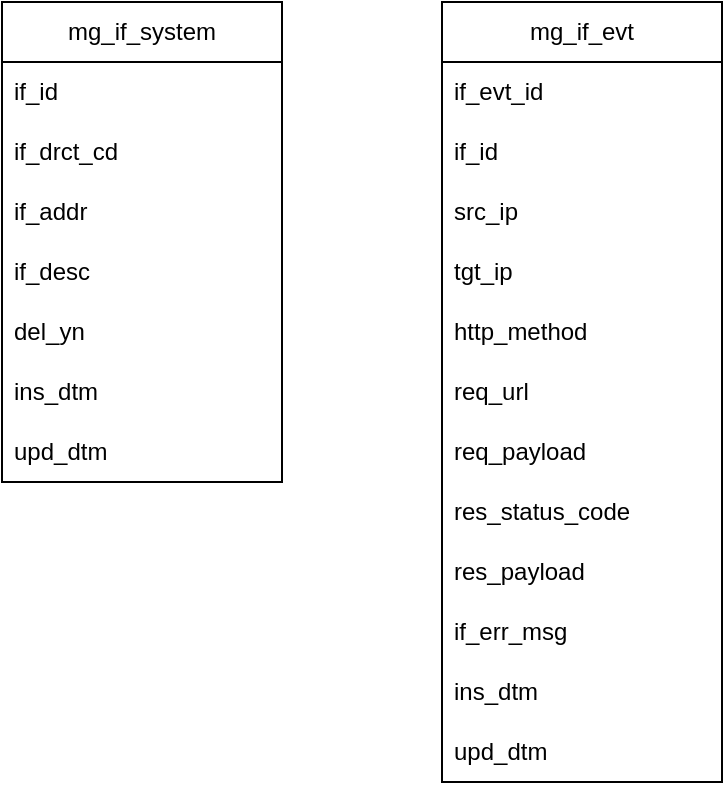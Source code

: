 <mxfile version="21.6.2" type="github">
  <diagram name="Page-1" id="6133507b-19e7-1e82-6fc7-422aa6c4b21f">
    <mxGraphModel dx="712" dy="778" grid="1" gridSize="10" guides="1" tooltips="1" connect="1" arrows="1" fold="1" page="1" pageScale="1" pageWidth="1100" pageHeight="850" background="none" math="0" shadow="0">
      <root>
        <mxCell id="0" />
        <mxCell id="1" parent="0" />
        <mxCell id="Y3rEMBZDwarMX-sW32Wk-1" value="mg_if_system" style="swimlane;fontStyle=0;childLayout=stackLayout;horizontal=1;startSize=30;horizontalStack=0;resizeParent=1;resizeParentMax=0;resizeLast=0;collapsible=1;marginBottom=0;whiteSpace=wrap;html=1;" vertex="1" parent="1">
          <mxGeometry x="70" y="260" width="140" height="240" as="geometry" />
        </mxCell>
        <mxCell id="Y3rEMBZDwarMX-sW32Wk-2" value="if_id" style="text;strokeColor=none;fillColor=none;align=left;verticalAlign=middle;spacingLeft=4;spacingRight=4;overflow=hidden;points=[[0,0.5],[1,0.5]];portConstraint=eastwest;rotatable=0;whiteSpace=wrap;html=1;" vertex="1" parent="Y3rEMBZDwarMX-sW32Wk-1">
          <mxGeometry y="30" width="140" height="30" as="geometry" />
        </mxCell>
        <mxCell id="Y3rEMBZDwarMX-sW32Wk-3" value="if_drct_cd" style="text;strokeColor=none;fillColor=none;align=left;verticalAlign=middle;spacingLeft=4;spacingRight=4;overflow=hidden;points=[[0,0.5],[1,0.5]];portConstraint=eastwest;rotatable=0;whiteSpace=wrap;html=1;" vertex="1" parent="Y3rEMBZDwarMX-sW32Wk-1">
          <mxGeometry y="60" width="140" height="30" as="geometry" />
        </mxCell>
        <mxCell id="Y3rEMBZDwarMX-sW32Wk-4" value="if_addr" style="text;strokeColor=none;fillColor=none;align=left;verticalAlign=middle;spacingLeft=4;spacingRight=4;overflow=hidden;points=[[0,0.5],[1,0.5]];portConstraint=eastwest;rotatable=0;whiteSpace=wrap;html=1;" vertex="1" parent="Y3rEMBZDwarMX-sW32Wk-1">
          <mxGeometry y="90" width="140" height="30" as="geometry" />
        </mxCell>
        <mxCell id="Y3rEMBZDwarMX-sW32Wk-5" value="if_desc" style="text;strokeColor=none;fillColor=none;align=left;verticalAlign=middle;spacingLeft=4;spacingRight=4;overflow=hidden;points=[[0,0.5],[1,0.5]];portConstraint=eastwest;rotatable=0;whiteSpace=wrap;html=1;" vertex="1" parent="Y3rEMBZDwarMX-sW32Wk-1">
          <mxGeometry y="120" width="140" height="30" as="geometry" />
        </mxCell>
        <mxCell id="Y3rEMBZDwarMX-sW32Wk-6" value="del_yn" style="text;strokeColor=none;fillColor=none;align=left;verticalAlign=middle;spacingLeft=4;spacingRight=4;overflow=hidden;points=[[0,0.5],[1,0.5]];portConstraint=eastwest;rotatable=0;whiteSpace=wrap;html=1;" vertex="1" parent="Y3rEMBZDwarMX-sW32Wk-1">
          <mxGeometry y="150" width="140" height="30" as="geometry" />
        </mxCell>
        <mxCell id="Y3rEMBZDwarMX-sW32Wk-7" value="ins_dtm" style="text;strokeColor=none;fillColor=none;align=left;verticalAlign=middle;spacingLeft=4;spacingRight=4;overflow=hidden;points=[[0,0.5],[1,0.5]];portConstraint=eastwest;rotatable=0;whiteSpace=wrap;html=1;" vertex="1" parent="Y3rEMBZDwarMX-sW32Wk-1">
          <mxGeometry y="180" width="140" height="30" as="geometry" />
        </mxCell>
        <mxCell id="Y3rEMBZDwarMX-sW32Wk-14" value="upd_dtm" style="text;strokeColor=none;fillColor=none;align=left;verticalAlign=middle;spacingLeft=4;spacingRight=4;overflow=hidden;points=[[0,0.5],[1,0.5]];portConstraint=eastwest;rotatable=0;whiteSpace=wrap;html=1;" vertex="1" parent="Y3rEMBZDwarMX-sW32Wk-1">
          <mxGeometry y="210" width="140" height="30" as="geometry" />
        </mxCell>
        <mxCell id="Y3rEMBZDwarMX-sW32Wk-8" value="mg_if_evt" style="swimlane;fontStyle=0;childLayout=stackLayout;horizontal=1;startSize=30;horizontalStack=0;resizeParent=1;resizeParentMax=0;resizeLast=0;collapsible=1;marginBottom=0;whiteSpace=wrap;html=1;" vertex="1" parent="1">
          <mxGeometry x="290" y="260" width="140" height="390" as="geometry" />
        </mxCell>
        <mxCell id="Y3rEMBZDwarMX-sW32Wk-9" value="if_evt_id" style="text;strokeColor=none;fillColor=none;align=left;verticalAlign=middle;spacingLeft=4;spacingRight=4;overflow=hidden;points=[[0,0.5],[1,0.5]];portConstraint=eastwest;rotatable=0;whiteSpace=wrap;html=1;" vertex="1" parent="Y3rEMBZDwarMX-sW32Wk-8">
          <mxGeometry y="30" width="140" height="30" as="geometry" />
        </mxCell>
        <mxCell id="Y3rEMBZDwarMX-sW32Wk-25" value="if_id" style="text;strokeColor=none;fillColor=none;align=left;verticalAlign=middle;spacingLeft=4;spacingRight=4;overflow=hidden;points=[[0,0.5],[1,0.5]];portConstraint=eastwest;rotatable=0;whiteSpace=wrap;html=1;" vertex="1" parent="Y3rEMBZDwarMX-sW32Wk-8">
          <mxGeometry y="60" width="140" height="30" as="geometry" />
        </mxCell>
        <mxCell id="Y3rEMBZDwarMX-sW32Wk-10" value="src_ip" style="text;strokeColor=none;fillColor=none;align=left;verticalAlign=middle;spacingLeft=4;spacingRight=4;overflow=hidden;points=[[0,0.5],[1,0.5]];portConstraint=eastwest;rotatable=0;whiteSpace=wrap;html=1;" vertex="1" parent="Y3rEMBZDwarMX-sW32Wk-8">
          <mxGeometry y="90" width="140" height="30" as="geometry" />
        </mxCell>
        <mxCell id="Y3rEMBZDwarMX-sW32Wk-11" value="tgt_ip" style="text;strokeColor=none;fillColor=none;align=left;verticalAlign=middle;spacingLeft=4;spacingRight=4;overflow=hidden;points=[[0,0.5],[1,0.5]];portConstraint=eastwest;rotatable=0;whiteSpace=wrap;html=1;" vertex="1" parent="Y3rEMBZDwarMX-sW32Wk-8">
          <mxGeometry y="120" width="140" height="30" as="geometry" />
        </mxCell>
        <mxCell id="Y3rEMBZDwarMX-sW32Wk-15" value="http_method" style="text;strokeColor=none;fillColor=none;align=left;verticalAlign=middle;spacingLeft=4;spacingRight=4;overflow=hidden;points=[[0,0.5],[1,0.5]];portConstraint=eastwest;rotatable=0;whiteSpace=wrap;html=1;" vertex="1" parent="Y3rEMBZDwarMX-sW32Wk-8">
          <mxGeometry y="150" width="140" height="30" as="geometry" />
        </mxCell>
        <mxCell id="Y3rEMBZDwarMX-sW32Wk-17" value="req_url" style="text;strokeColor=none;fillColor=none;align=left;verticalAlign=middle;spacingLeft=4;spacingRight=4;overflow=hidden;points=[[0,0.5],[1,0.5]];portConstraint=eastwest;rotatable=0;whiteSpace=wrap;html=1;" vertex="1" parent="Y3rEMBZDwarMX-sW32Wk-8">
          <mxGeometry y="180" width="140" height="30" as="geometry" />
        </mxCell>
        <mxCell id="Y3rEMBZDwarMX-sW32Wk-18" value="req_payload" style="text;strokeColor=none;fillColor=none;align=left;verticalAlign=middle;spacingLeft=4;spacingRight=4;overflow=hidden;points=[[0,0.5],[1,0.5]];portConstraint=eastwest;rotatable=0;whiteSpace=wrap;html=1;" vertex="1" parent="Y3rEMBZDwarMX-sW32Wk-8">
          <mxGeometry y="210" width="140" height="30" as="geometry" />
        </mxCell>
        <mxCell id="Y3rEMBZDwarMX-sW32Wk-19" value="res_status_code" style="text;strokeColor=none;fillColor=none;align=left;verticalAlign=middle;spacingLeft=4;spacingRight=4;overflow=hidden;points=[[0,0.5],[1,0.5]];portConstraint=eastwest;rotatable=0;whiteSpace=wrap;html=1;" vertex="1" parent="Y3rEMBZDwarMX-sW32Wk-8">
          <mxGeometry y="240" width="140" height="30" as="geometry" />
        </mxCell>
        <mxCell id="Y3rEMBZDwarMX-sW32Wk-20" value="res_payload" style="text;strokeColor=none;fillColor=none;align=left;verticalAlign=middle;spacingLeft=4;spacingRight=4;overflow=hidden;points=[[0,0.5],[1,0.5]];portConstraint=eastwest;rotatable=0;whiteSpace=wrap;html=1;" vertex="1" parent="Y3rEMBZDwarMX-sW32Wk-8">
          <mxGeometry y="270" width="140" height="30" as="geometry" />
        </mxCell>
        <mxCell id="Y3rEMBZDwarMX-sW32Wk-21" value="if_err_msg" style="text;strokeColor=none;fillColor=none;align=left;verticalAlign=middle;spacingLeft=4;spacingRight=4;overflow=hidden;points=[[0,0.5],[1,0.5]];portConstraint=eastwest;rotatable=0;whiteSpace=wrap;html=1;" vertex="1" parent="Y3rEMBZDwarMX-sW32Wk-8">
          <mxGeometry y="300" width="140" height="30" as="geometry" />
        </mxCell>
        <mxCell id="Y3rEMBZDwarMX-sW32Wk-22" value="ins_dtm" style="text;strokeColor=none;fillColor=none;align=left;verticalAlign=middle;spacingLeft=4;spacingRight=4;overflow=hidden;points=[[0,0.5],[1,0.5]];portConstraint=eastwest;rotatable=0;whiteSpace=wrap;html=1;" vertex="1" parent="Y3rEMBZDwarMX-sW32Wk-8">
          <mxGeometry y="330" width="140" height="30" as="geometry" />
        </mxCell>
        <mxCell id="Y3rEMBZDwarMX-sW32Wk-24" value="upd_dtm" style="text;strokeColor=none;fillColor=none;align=left;verticalAlign=middle;spacingLeft=4;spacingRight=4;overflow=hidden;points=[[0,0.5],[1,0.5]];portConstraint=eastwest;rotatable=0;whiteSpace=wrap;html=1;" vertex="1" parent="Y3rEMBZDwarMX-sW32Wk-8">
          <mxGeometry y="360" width="140" height="30" as="geometry" />
        </mxCell>
      </root>
    </mxGraphModel>
  </diagram>
</mxfile>
